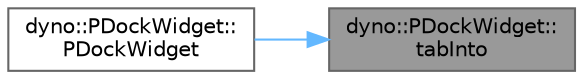 digraph "dyno::PDockWidget::tabInto"
{
 // LATEX_PDF_SIZE
  bgcolor="transparent";
  edge [fontname=Helvetica,fontsize=10,labelfontname=Helvetica,labelfontsize=10];
  node [fontname=Helvetica,fontsize=10,shape=box,height=0.2,width=0.4];
  rankdir="RL";
  Node1 [id="Node000001",label="dyno::PDockWidget::\ltabInto",height=0.2,width=0.4,color="gray40", fillcolor="grey60", style="filled", fontcolor="black",tooltip=" "];
  Node1 -> Node2 [id="edge1_Node000001_Node000002",dir="back",color="steelblue1",style="solid",tooltip=" "];
  Node2 [id="Node000002",label="dyno::PDockWidget::\lPDockWidget",height=0.2,width=0.4,color="grey40", fillcolor="white", style="filled",URL="$classdyno_1_1_p_dock_widget.html#a60c036e13fc3bfc2fb8c5243ce57e19c",tooltip=" "];
}
